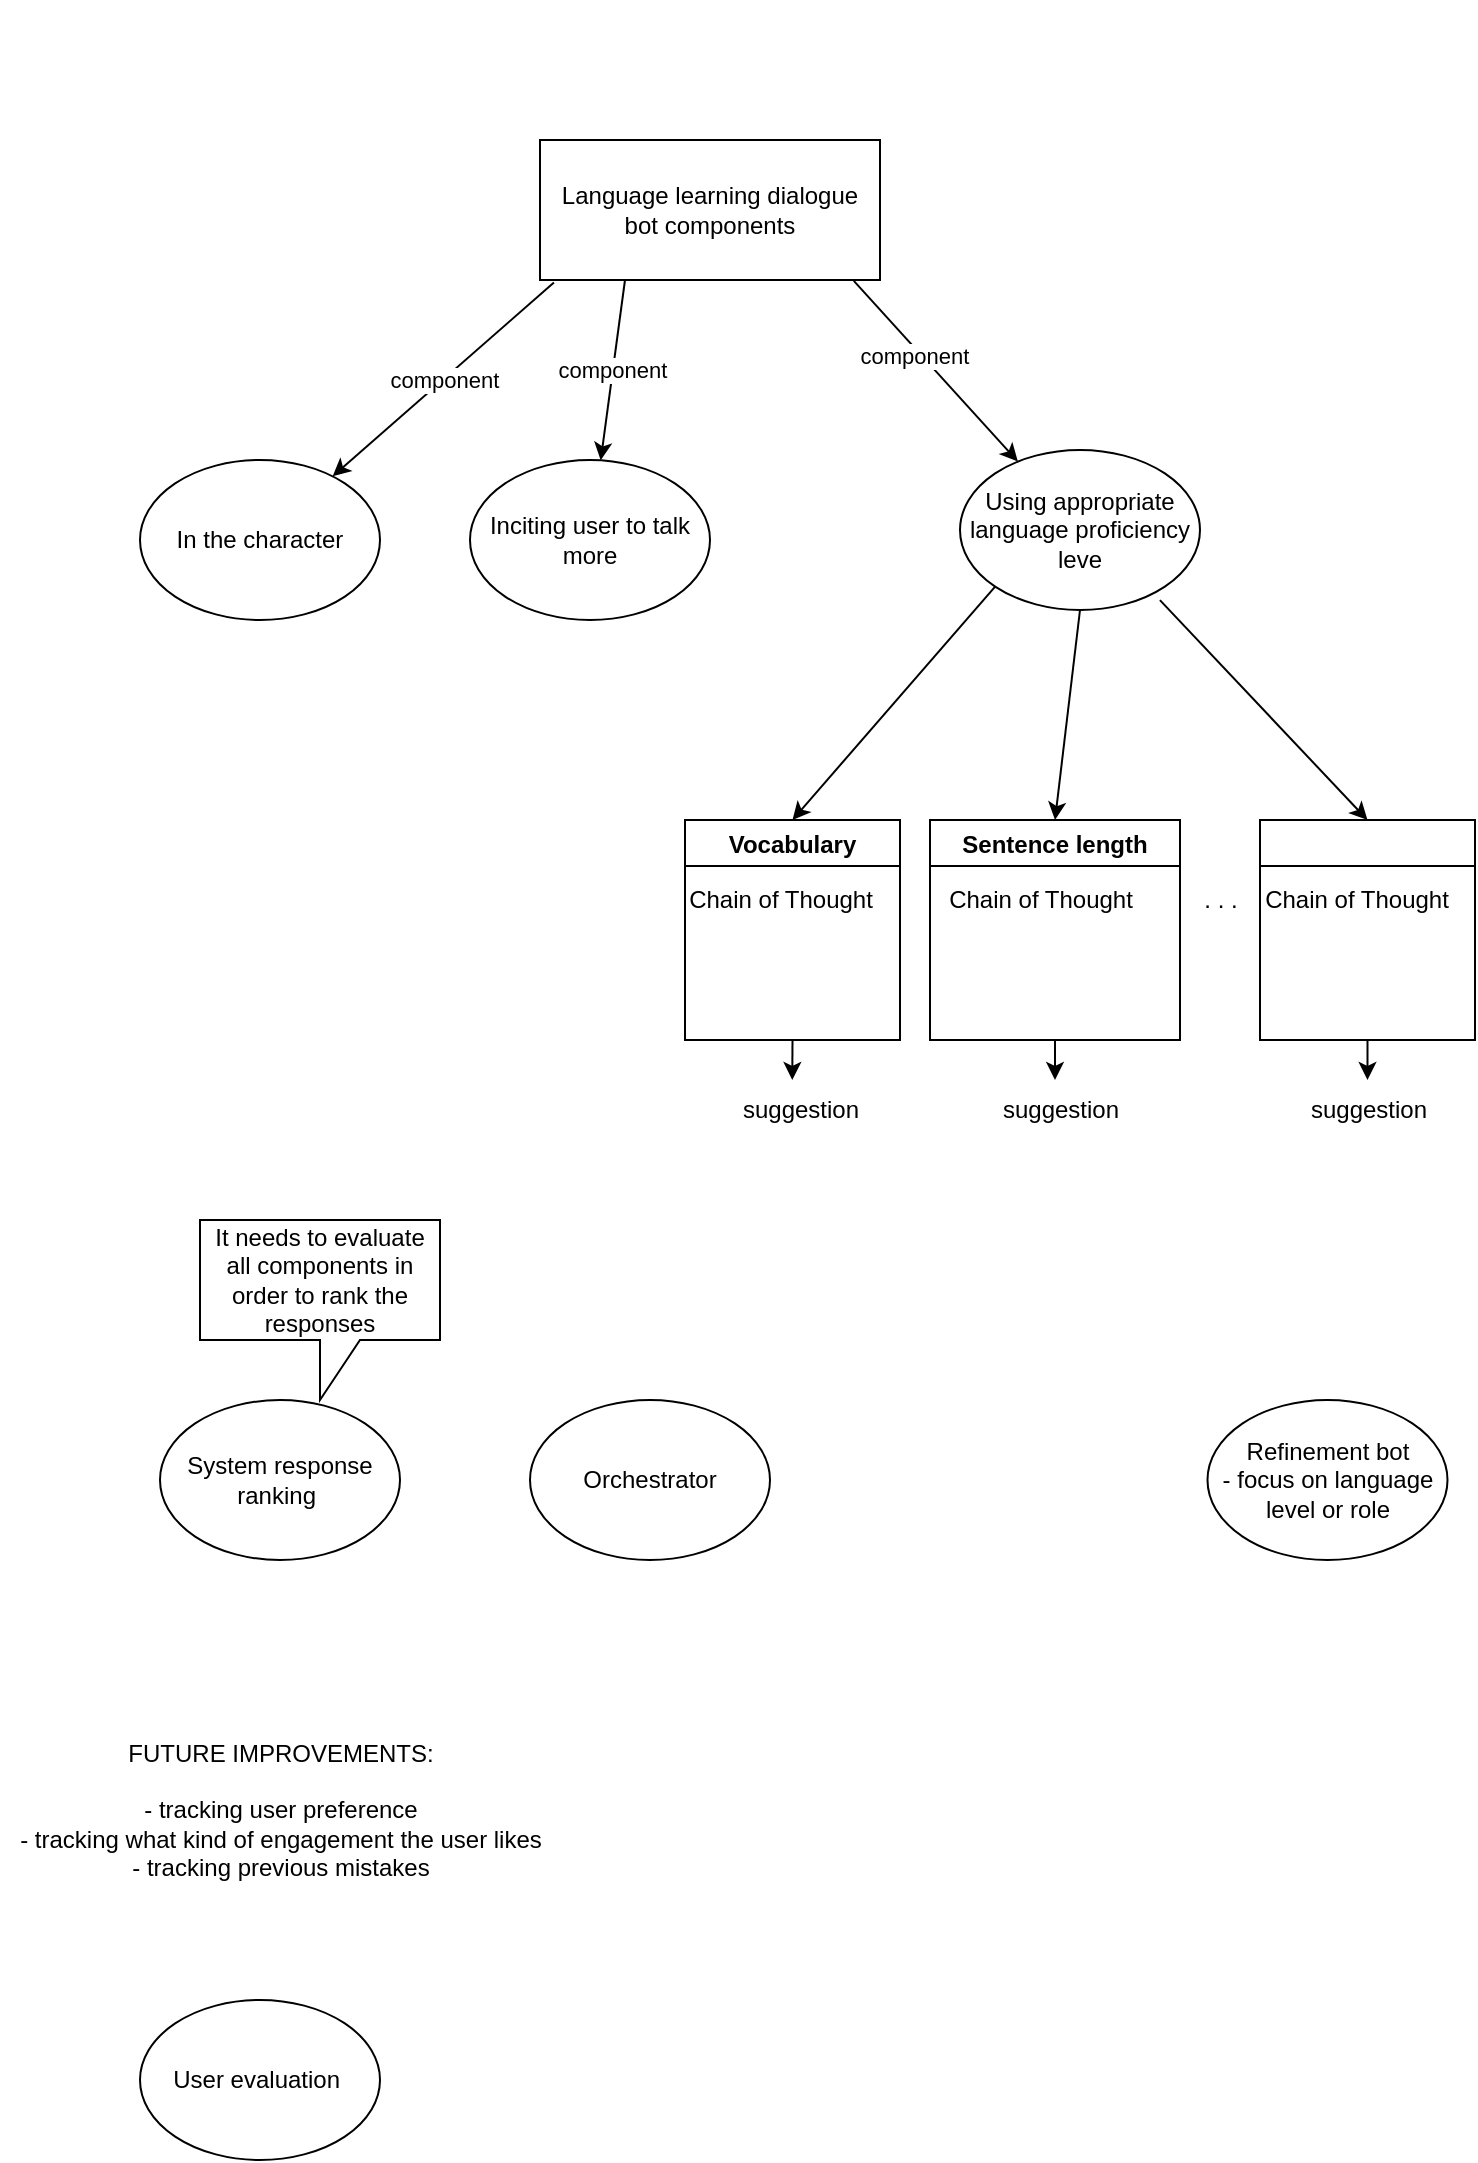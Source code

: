 <mxfile>
    <diagram id="72-yJwcmgs6wtEyisd6d" name="Page-1">
        <mxGraphModel dx="2201" dy="1127" grid="1" gridSize="10" guides="1" tooltips="1" connect="1" arrows="1" fold="1" page="1" pageScale="1" pageWidth="850" pageHeight="1100" math="0" shadow="0">
            <root>
                <mxCell id="0"/>
                <mxCell id="1" parent="0"/>
                <mxCell id="2" value="Language learning dialogue bot components" style="rounded=0;whiteSpace=wrap;html=1;" parent="1" vertex="1">
                    <mxGeometry x="340" y="80" width="170" height="70" as="geometry"/>
                </mxCell>
                <mxCell id="3" value="In the character" style="ellipse;whiteSpace=wrap;html=1;" parent="1" vertex="1">
                    <mxGeometry x="140" y="240" width="120" height="80" as="geometry"/>
                </mxCell>
                <mxCell id="5" value="Using appropriate language proficiency leve" style="ellipse;whiteSpace=wrap;html=1;" parent="1" vertex="1">
                    <mxGeometry x="550" y="235" width="120" height="80" as="geometry"/>
                </mxCell>
                <mxCell id="6" value="Inciting user to talk more" style="ellipse;whiteSpace=wrap;html=1;" parent="1" vertex="1">
                    <mxGeometry x="305" y="240" width="120" height="80" as="geometry"/>
                </mxCell>
                <mxCell id="8" value="component" style="endArrow=classic;html=1;exitX=0.041;exitY=1.018;exitDx=0;exitDy=0;exitPerimeter=0;" parent="1" source="2" target="3" edge="1">
                    <mxGeometry width="50" height="50" relative="1" as="geometry">
                        <mxPoint x="420" y="430" as="sourcePoint"/>
                        <mxPoint x="470" y="380" as="targetPoint"/>
                    </mxGeometry>
                </mxCell>
                <mxCell id="10" value="component" style="endArrow=classic;html=1;exitX=0.25;exitY=1;exitDx=0;exitDy=0;" parent="1" source="2" target="6" edge="1">
                    <mxGeometry width="50" height="50" relative="1" as="geometry">
                        <mxPoint x="356.97" y="161.26" as="sourcePoint"/>
                        <mxPoint x="254.725" y="257.38" as="targetPoint"/>
                    </mxGeometry>
                </mxCell>
                <mxCell id="11" value="component" style="endArrow=classic;html=1;exitX=0.923;exitY=1.006;exitDx=0;exitDy=0;exitPerimeter=0;" parent="1" source="2" target="5" edge="1">
                    <mxGeometry x="-0.221" y="-3" width="50" height="50" relative="1" as="geometry">
                        <mxPoint x="366.97" y="171.26" as="sourcePoint"/>
                        <mxPoint x="264.725" y="267.38" as="targetPoint"/>
                        <mxPoint as="offset"/>
                    </mxGeometry>
                </mxCell>
                <mxCell id="15" value="System response ranking&amp;nbsp;" style="ellipse;whiteSpace=wrap;html=1;" parent="1" vertex="1">
                    <mxGeometry x="150" y="710" width="120" height="80" as="geometry"/>
                </mxCell>
                <mxCell id="16" value="It needs to evaluate all components in order to rank the responses" style="shape=callout;whiteSpace=wrap;html=1;perimeter=calloutPerimeter;" parent="1" vertex="1">
                    <mxGeometry x="170" y="620" width="120" height="90" as="geometry"/>
                </mxCell>
                <mxCell id="17" value="Orchestrator" style="ellipse;whiteSpace=wrap;html=1;" parent="1" vertex="1">
                    <mxGeometry x="335" y="710" width="120" height="80" as="geometry"/>
                </mxCell>
                <mxCell id="18" value="User evaluation&amp;nbsp;" style="ellipse;whiteSpace=wrap;html=1;" parent="1" vertex="1">
                    <mxGeometry x="140" y="1010" width="120" height="80" as="geometry"/>
                </mxCell>
                <mxCell id="19" value="&lt;h1&gt;&lt;br&gt;&lt;/h1&gt;" style="text;html=1;strokeColor=none;fillColor=none;spacing=5;spacingTop=-20;whiteSpace=wrap;overflow=hidden;rounded=0;" parent="1" vertex="1">
                    <mxGeometry x="560" y="20" width="150" height="70" as="geometry"/>
                </mxCell>
                <mxCell id="32" style="edgeStyle=none;html=1;exitX=0.5;exitY=1;exitDx=0;exitDy=0;" parent="1" source="21" edge="1">
                    <mxGeometry relative="1" as="geometry">
                        <mxPoint x="466.138" y="550" as="targetPoint"/>
                    </mxGeometry>
                </mxCell>
                <mxCell id="21" value="Vocabulary" style="swimlane;" parent="1" vertex="1">
                    <mxGeometry x="412.5" y="420" width="107.5" height="110" as="geometry"/>
                </mxCell>
                <mxCell id="26" value="Chain of Thought" style="text;html=1;align=center;verticalAlign=middle;resizable=0;points=[];autosize=1;strokeColor=none;fillColor=none;" parent="21" vertex="1">
                    <mxGeometry x="-12.5" y="25" width="120" height="30" as="geometry"/>
                </mxCell>
                <mxCell id="35" style="edgeStyle=none;html=1;" parent="1" source="22" edge="1">
                    <mxGeometry relative="1" as="geometry">
                        <mxPoint x="597.5" y="550" as="targetPoint"/>
                    </mxGeometry>
                </mxCell>
                <mxCell id="22" value="Sentence length" style="swimlane;" parent="1" vertex="1">
                    <mxGeometry x="535" y="420" width="125" height="110" as="geometry">
                        <mxRectangle x="565" y="420" width="130" height="30" as="alternateBounds"/>
                    </mxGeometry>
                </mxCell>
                <mxCell id="27" value="Chain of Thought" style="text;html=1;align=center;verticalAlign=middle;resizable=0;points=[];autosize=1;strokeColor=none;fillColor=none;" parent="22" vertex="1">
                    <mxGeometry x="-5" y="25" width="120" height="30" as="geometry"/>
                </mxCell>
                <mxCell id="36" style="edgeStyle=none;html=1;" parent="1" source="23" edge="1">
                    <mxGeometry relative="1" as="geometry">
                        <mxPoint x="753.75" y="550" as="targetPoint"/>
                    </mxGeometry>
                </mxCell>
                <mxCell id="23" value="" style="swimlane;" parent="1" vertex="1">
                    <mxGeometry x="700" y="420" width="107.5" height="110" as="geometry"/>
                </mxCell>
                <mxCell id="28" value="Chain of Thought" style="text;html=1;align=center;verticalAlign=middle;resizable=0;points=[];autosize=1;strokeColor=none;fillColor=none;" parent="23" vertex="1">
                    <mxGeometry x="-12.5" y="25" width="120" height="30" as="geometry"/>
                </mxCell>
                <mxCell id="24" value=". . ." style="text;html=1;align=center;verticalAlign=middle;resizable=0;points=[];autosize=1;strokeColor=none;fillColor=none;" parent="1" vertex="1">
                    <mxGeometry x="660" y="445" width="40" height="30" as="geometry"/>
                </mxCell>
                <mxCell id="29" value="" style="endArrow=classic;html=1;entryX=0.5;entryY=0;entryDx=0;entryDy=0;exitX=0;exitY=1;exitDx=0;exitDy=0;" parent="1" source="5" target="21" edge="1">
                    <mxGeometry width="50" height="50" relative="1" as="geometry">
                        <mxPoint x="410" y="430" as="sourcePoint"/>
                        <mxPoint x="460" y="380" as="targetPoint"/>
                    </mxGeometry>
                </mxCell>
                <mxCell id="30" value="" style="endArrow=classic;html=1;entryX=0.5;entryY=0;entryDx=0;entryDy=0;exitX=0.5;exitY=1;exitDx=0;exitDy=0;" parent="1" source="5" target="22" edge="1">
                    <mxGeometry width="50" height="50" relative="1" as="geometry">
                        <mxPoint x="410" y="430" as="sourcePoint"/>
                        <mxPoint x="460" y="380" as="targetPoint"/>
                    </mxGeometry>
                </mxCell>
                <mxCell id="31" value="" style="endArrow=classic;html=1;entryX=0.5;entryY=0;entryDx=0;entryDy=0;exitX=0.833;exitY=0.938;exitDx=0;exitDy=0;exitPerimeter=0;" parent="1" source="5" target="23" edge="1">
                    <mxGeometry width="50" height="50" relative="1" as="geometry">
                        <mxPoint x="410" y="430" as="sourcePoint"/>
                        <mxPoint x="460" y="380" as="targetPoint"/>
                    </mxGeometry>
                </mxCell>
                <mxCell id="38" value="suggestion" style="text;html=1;align=center;verticalAlign=middle;resizable=0;points=[];autosize=1;strokeColor=none;fillColor=none;" parent="1" vertex="1">
                    <mxGeometry x="430" y="550" width="80" height="30" as="geometry"/>
                </mxCell>
                <mxCell id="39" value="suggestion" style="text;html=1;align=center;verticalAlign=middle;resizable=0;points=[];autosize=1;strokeColor=none;fillColor=none;" parent="1" vertex="1">
                    <mxGeometry x="560" y="550" width="80" height="30" as="geometry"/>
                </mxCell>
                <mxCell id="40" value="suggestion" style="text;html=1;align=center;verticalAlign=middle;resizable=0;points=[];autosize=1;strokeColor=none;fillColor=none;" parent="1" vertex="1">
                    <mxGeometry x="713.75" y="550" width="80" height="30" as="geometry"/>
                </mxCell>
                <mxCell id="41" value="Refinement bot&lt;br&gt;- focus on language level or role" style="ellipse;whiteSpace=wrap;html=1;" parent="1" vertex="1">
                    <mxGeometry x="673.75" y="710" width="120" height="80" as="geometry"/>
                </mxCell>
                <mxCell id="42" value="FUTURE IMPROVEMENTS:&lt;br&gt;&lt;br&gt;- tracking user preference&lt;br&gt;- tracking what kind of engagement the user likes&lt;br&gt;- tracking previous mistakes" style="text;html=1;align=center;verticalAlign=middle;resizable=0;points=[];autosize=1;strokeColor=none;fillColor=none;" parent="1" vertex="1">
                    <mxGeometry x="70" y="870" width="280" height="90" as="geometry"/>
                </mxCell>
            </root>
        </mxGraphModel>
    </diagram>
</mxfile>